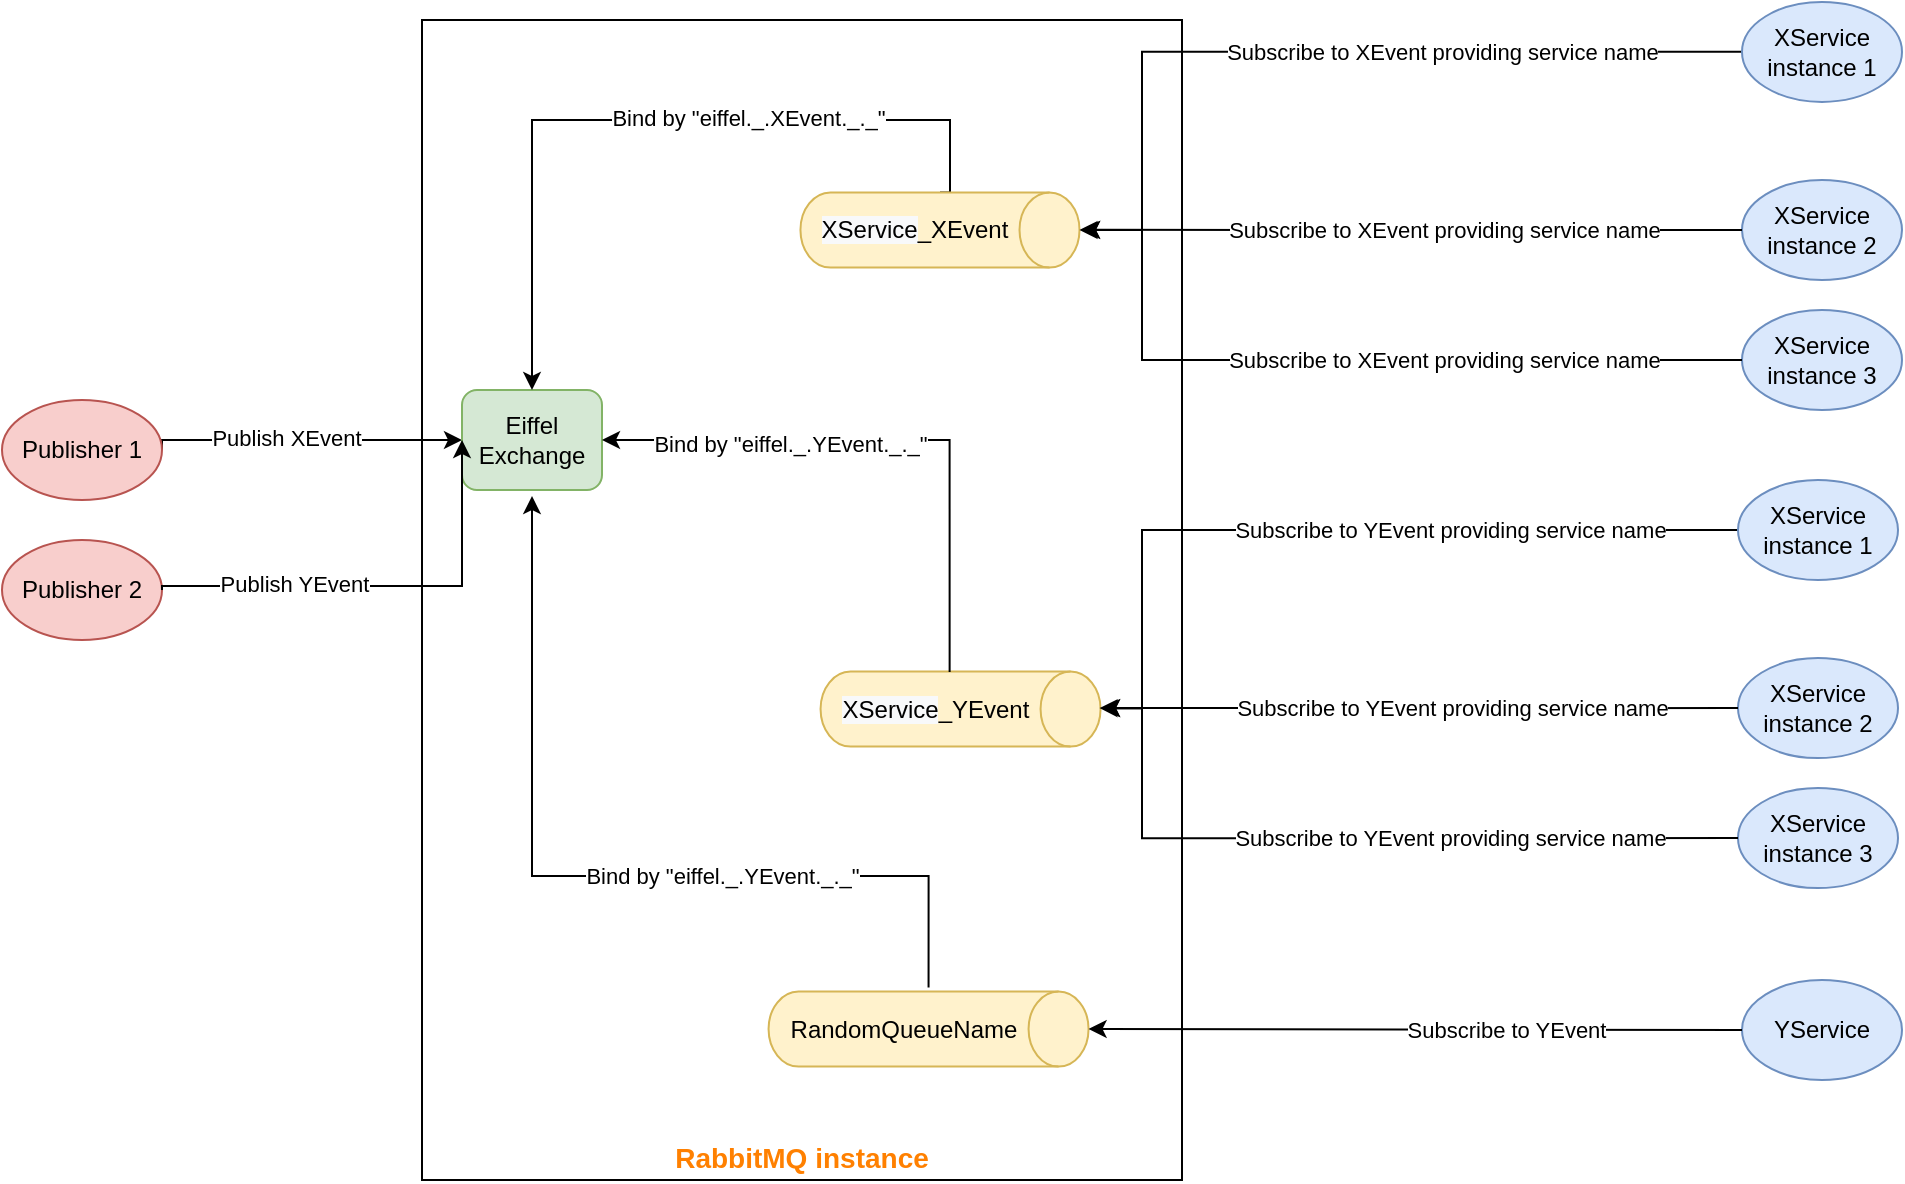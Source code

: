 <mxfile version="15.8.7" type="device"><diagram id="05iHea-AbQ6Qn2fQGLZk" name="Page-1"><mxGraphModel dx="1278" dy="649" grid="1" gridSize="10" guides="1" tooltips="1" connect="1" arrows="1" fold="1" page="1" pageScale="1" pageWidth="1654" pageHeight="1169" math="0" shadow="0"><root><mxCell id="0"/><mxCell id="1" parent="0"/><mxCell id="kfLGV5IMQOkmSiA04BCh-1" value="RabbitMQ instance" style="rounded=0;whiteSpace=wrap;html=1;verticalAlign=bottom;fontStyle=1;fontSize=14;fontColor=#FF8000;" vertex="1" parent="1"><mxGeometry x="300" y="80" width="380" height="580" as="geometry"/></mxCell><mxCell id="kfLGV5IMQOkmSiA04BCh-2" value="" style="edgeStyle=orthogonalEdgeStyle;rounded=0;orthogonalLoop=1;jettySize=auto;html=1;exitX=1;exitY=0.5;exitDx=0;exitDy=0;entryX=0;entryY=0.5;entryDx=0;entryDy=0;" edge="1" parent="1" source="kfLGV5IMQOkmSiA04BCh-4" target="kfLGV5IMQOkmSiA04BCh-5"><mxGeometry relative="1" as="geometry"><Array as="points"><mxPoint x="170" y="290"/><mxPoint x="320" y="290"/></Array></mxGeometry></mxCell><mxCell id="kfLGV5IMQOkmSiA04BCh-3" value="Publish XEvent" style="edgeLabel;html=1;align=center;verticalAlign=middle;resizable=0;points=[];" vertex="1" connectable="0" parent="kfLGV5IMQOkmSiA04BCh-2"><mxGeometry x="-0.141" y="1" relative="1" as="geometry"><mxPoint as="offset"/></mxGeometry></mxCell><mxCell id="kfLGV5IMQOkmSiA04BCh-4" value="Publisher 1" style="ellipse;whiteSpace=wrap;html=1;fillColor=#f8cecc;strokeColor=#b85450;" vertex="1" parent="1"><mxGeometry x="90" y="270" width="80" height="50" as="geometry"/></mxCell><mxCell id="kfLGV5IMQOkmSiA04BCh-5" value="Eiffel Exchange" style="rounded=1;whiteSpace=wrap;html=1;fillColor=#d5e8d4;strokeColor=#82b366;" vertex="1" parent="1"><mxGeometry x="320" y="265" width="70" height="50" as="geometry"/></mxCell><mxCell id="kfLGV5IMQOkmSiA04BCh-6" style="edgeStyle=orthogonalEdgeStyle;rounded=0;orthogonalLoop=1;jettySize=auto;html=1;" edge="1" parent="1" source="kfLGV5IMQOkmSiA04BCh-8"><mxGeometry relative="1" as="geometry"><mxPoint x="630" y="185" as="targetPoint"/><Array as="points"><mxPoint x="660" y="96"/><mxPoint x="660" y="185"/></Array></mxGeometry></mxCell><mxCell id="kfLGV5IMQOkmSiA04BCh-7" value="Subscribe to XEvent providing service name" style="edgeLabel;html=1;align=center;verticalAlign=middle;resizable=0;points=[];" vertex="1" connectable="0" parent="kfLGV5IMQOkmSiA04BCh-6"><mxGeometry x="-0.098" relative="1" as="geometry"><mxPoint x="39" as="offset"/></mxGeometry></mxCell><mxCell id="kfLGV5IMQOkmSiA04BCh-8" value="XService instance 1" style="ellipse;whiteSpace=wrap;html=1;fillColor=#dae8fc;strokeColor=#6c8ebf;" vertex="1" parent="1"><mxGeometry x="960" y="70.94" width="80" height="50" as="geometry"/></mxCell><mxCell id="kfLGV5IMQOkmSiA04BCh-9" value="XService instance 2" style="ellipse;whiteSpace=wrap;html=1;fillColor=#dae8fc;strokeColor=#6c8ebf;" vertex="1" parent="1"><mxGeometry x="960" y="160" width="80" height="50" as="geometry"/></mxCell><mxCell id="kfLGV5IMQOkmSiA04BCh-10" value="XService instance 3" style="ellipse;whiteSpace=wrap;html=1;fillColor=#dae8fc;strokeColor=#6c8ebf;" vertex="1" parent="1"><mxGeometry x="960" y="225" width="80" height="50" as="geometry"/></mxCell><mxCell id="kfLGV5IMQOkmSiA04BCh-11" style="edgeStyle=orthogonalEdgeStyle;rounded=0;orthogonalLoop=1;jettySize=auto;html=1;exitX=0;exitY=0.5;exitDx=0;exitDy=0;exitPerimeter=0;entryX=0.5;entryY=0;entryDx=0;entryDy=0;" edge="1" parent="1" source="kfLGV5IMQOkmSiA04BCh-13" target="kfLGV5IMQOkmSiA04BCh-5"><mxGeometry relative="1" as="geometry"><Array as="points"><mxPoint x="564" y="130"/><mxPoint x="355" y="130"/></Array></mxGeometry></mxCell><mxCell id="kfLGV5IMQOkmSiA04BCh-12" value="Bind by &quot;eiffel._.XEvent._._&quot;" style="edgeLabel;html=1;align=center;verticalAlign=middle;resizable=0;points=[];" vertex="1" connectable="0" parent="kfLGV5IMQOkmSiA04BCh-11"><mxGeometry x="-0.261" y="-1" relative="1" as="geometry"><mxPoint as="offset"/></mxGeometry></mxCell><mxCell id="kfLGV5IMQOkmSiA04BCh-13" value="&lt;span style=&quot;background-color: rgb(248 , 249 , 250)&quot;&gt;XService&lt;/span&gt;_XEvent" style="shape=cylinder3;whiteSpace=wrap;html=1;boundedLbl=1;backgroundOutline=1;size=15;rotation=90;direction=east;perimeter=rectanglePerimeter;verticalAlign=middle;horizontal=0;fillColor=#fff2cc;strokeColor=#d6b656;" vertex="1" parent="1"><mxGeometry x="540.24" y="115.23" width="37.5" height="139.53" as="geometry"/></mxCell><mxCell id="kfLGV5IMQOkmSiA04BCh-14" style="edgeStyle=orthogonalEdgeStyle;rounded=0;orthogonalLoop=1;jettySize=auto;html=1;exitX=0;exitY=0.5;exitDx=0;exitDy=0;" edge="1" parent="1" source="kfLGV5IMQOkmSiA04BCh-9"><mxGeometry relative="1" as="geometry"><mxPoint x="780.0" y="184.867" as="sourcePoint"/><mxPoint x="630.01" y="184.921" as="targetPoint"/></mxGeometry></mxCell><mxCell id="kfLGV5IMQOkmSiA04BCh-15" value="Subscribe to XEvent providing service name" style="edgeLabel;html=1;align=center;verticalAlign=middle;resizable=0;points=[];" vertex="1" connectable="0" parent="kfLGV5IMQOkmSiA04BCh-14"><mxGeometry x="-0.098" relative="1" as="geometry"><mxPoint as="offset"/></mxGeometry></mxCell><mxCell id="kfLGV5IMQOkmSiA04BCh-16" style="edgeStyle=orthogonalEdgeStyle;rounded=0;orthogonalLoop=1;jettySize=auto;html=1;exitX=0;exitY=0.5;exitDx=0;exitDy=0;entryX=0.5;entryY=0;entryDx=0;entryDy=0;entryPerimeter=0;" edge="1" parent="1" source="kfLGV5IMQOkmSiA04BCh-10" target="kfLGV5IMQOkmSiA04BCh-13"><mxGeometry relative="1" as="geometry"><mxPoint x="780" y="245.08" as="sourcePoint"/><mxPoint x="630.01" y="250.009" as="targetPoint"/><Array as="points"><mxPoint x="660" y="250"/><mxPoint x="660" y="185"/></Array></mxGeometry></mxCell><mxCell id="kfLGV5IMQOkmSiA04BCh-17" value="Subscribe to XEvent providing service name" style="edgeLabel;html=1;align=center;verticalAlign=middle;resizable=0;points=[];" vertex="1" connectable="0" parent="kfLGV5IMQOkmSiA04BCh-16"><mxGeometry x="-0.098" relative="1" as="geometry"><mxPoint x="29" as="offset"/></mxGeometry></mxCell><mxCell id="kfLGV5IMQOkmSiA04BCh-18" value="Publisher 2" style="ellipse;whiteSpace=wrap;html=1;fillColor=#f8cecc;strokeColor=#b85450;" vertex="1" parent="1"><mxGeometry x="90" y="340" width="80" height="50" as="geometry"/></mxCell><mxCell id="kfLGV5IMQOkmSiA04BCh-19" value="" style="edgeStyle=orthogonalEdgeStyle;rounded=0;orthogonalLoop=1;jettySize=auto;html=1;exitX=1;exitY=0.5;exitDx=0;exitDy=0;entryX=0;entryY=0.5;entryDx=0;entryDy=0;" edge="1" parent="1" source="kfLGV5IMQOkmSiA04BCh-18" target="kfLGV5IMQOkmSiA04BCh-5"><mxGeometry relative="1" as="geometry"><Array as="points"><mxPoint x="170" y="363"/><mxPoint x="320" y="363"/></Array><mxPoint x="190" y="367.5" as="sourcePoint"/><mxPoint x="340" y="362.5" as="targetPoint"/></mxGeometry></mxCell><mxCell id="kfLGV5IMQOkmSiA04BCh-20" value="Publish YEvent" style="edgeLabel;html=1;align=center;verticalAlign=middle;resizable=0;points=[];" vertex="1" connectable="0" parent="kfLGV5IMQOkmSiA04BCh-19"><mxGeometry x="-0.141" y="1" relative="1" as="geometry"><mxPoint x="-29" as="offset"/></mxGeometry></mxCell><mxCell id="kfLGV5IMQOkmSiA04BCh-21" value="&lt;span style=&quot;background-color: rgb(248 , 249 , 250)&quot;&gt;XService&lt;/span&gt;_YEvent" style="shape=cylinder3;whiteSpace=wrap;html=1;boundedLbl=1;backgroundOutline=1;size=15;rotation=90;direction=east;perimeter=rectanglePerimeter;verticalAlign=middle;horizontal=0;fillColor=#fff2cc;strokeColor=#d6b656;" vertex="1" parent="1"><mxGeometry x="550.53" y="354.53" width="37.5" height="140" as="geometry"/></mxCell><mxCell id="kfLGV5IMQOkmSiA04BCh-22" style="edgeStyle=orthogonalEdgeStyle;rounded=0;orthogonalLoop=1;jettySize=auto;html=1;" edge="1" parent="1" source="kfLGV5IMQOkmSiA04BCh-24"><mxGeometry relative="1" as="geometry"><mxPoint x="640" y="424.06" as="targetPoint"/><Array as="points"><mxPoint x="660" y="335"/><mxPoint x="660" y="424"/></Array></mxGeometry></mxCell><mxCell id="kfLGV5IMQOkmSiA04BCh-23" value="Subscribe to YEvent providing service name" style="edgeLabel;html=1;align=center;verticalAlign=middle;resizable=0;points=[];" vertex="1" connectable="0" parent="kfLGV5IMQOkmSiA04BCh-22"><mxGeometry x="-0.098" relative="1" as="geometry"><mxPoint x="39" as="offset"/></mxGeometry></mxCell><mxCell id="kfLGV5IMQOkmSiA04BCh-24" value="XService instance 1" style="ellipse;whiteSpace=wrap;html=1;fillColor=#dae8fc;strokeColor=#6c8ebf;" vertex="1" parent="1"><mxGeometry x="958" y="310" width="80" height="50" as="geometry"/></mxCell><mxCell id="kfLGV5IMQOkmSiA04BCh-25" value="XService instance 2" style="ellipse;whiteSpace=wrap;html=1;fillColor=#dae8fc;strokeColor=#6c8ebf;" vertex="1" parent="1"><mxGeometry x="958" y="399.06" width="80" height="50" as="geometry"/></mxCell><mxCell id="kfLGV5IMQOkmSiA04BCh-26" value="XService instance 3" style="ellipse;whiteSpace=wrap;html=1;fillColor=#dae8fc;strokeColor=#6c8ebf;" vertex="1" parent="1"><mxGeometry x="958" y="464.06" width="80" height="50" as="geometry"/></mxCell><mxCell id="kfLGV5IMQOkmSiA04BCh-27" style="edgeStyle=orthogonalEdgeStyle;rounded=0;orthogonalLoop=1;jettySize=auto;html=1;exitX=0;exitY=0.5;exitDx=0;exitDy=0;" edge="1" parent="1" source="kfLGV5IMQOkmSiA04BCh-25"><mxGeometry relative="1" as="geometry"><mxPoint x="790.0" y="423.927" as="sourcePoint"/><mxPoint x="640.01" y="423.981" as="targetPoint"/></mxGeometry></mxCell><mxCell id="kfLGV5IMQOkmSiA04BCh-28" value="Subscribe to YEvent providing service name" style="edgeLabel;html=1;align=center;verticalAlign=middle;resizable=0;points=[];" vertex="1" connectable="0" parent="kfLGV5IMQOkmSiA04BCh-27"><mxGeometry x="-0.098" relative="1" as="geometry"><mxPoint as="offset"/></mxGeometry></mxCell><mxCell id="kfLGV5IMQOkmSiA04BCh-29" style="edgeStyle=orthogonalEdgeStyle;rounded=0;orthogonalLoop=1;jettySize=auto;html=1;exitX=0;exitY=0.5;exitDx=0;exitDy=0;entryX=0.5;entryY=0;entryDx=0;entryDy=0;entryPerimeter=0;" edge="1" parent="1" source="kfLGV5IMQOkmSiA04BCh-26"><mxGeometry relative="1" as="geometry"><mxPoint x="790" y="484.14" as="sourcePoint"/><mxPoint x="638.75" y="424.06" as="targetPoint"/><Array as="points"><mxPoint x="660" y="489"/><mxPoint x="660" y="424"/></Array></mxGeometry></mxCell><mxCell id="kfLGV5IMQOkmSiA04BCh-30" value="Subscribe to YEvent providing service name" style="edgeLabel;html=1;align=center;verticalAlign=middle;resizable=0;points=[];" vertex="1" connectable="0" parent="kfLGV5IMQOkmSiA04BCh-29"><mxGeometry x="-0.098" relative="1" as="geometry"><mxPoint x="29" as="offset"/></mxGeometry></mxCell><mxCell id="kfLGV5IMQOkmSiA04BCh-31" style="edgeStyle=orthogonalEdgeStyle;rounded=0;orthogonalLoop=1;jettySize=auto;html=1;exitX=0.006;exitY=0.539;exitDx=0;exitDy=0;exitPerimeter=0;entryX=1;entryY=0.5;entryDx=0;entryDy=0;" edge="1" parent="1" source="kfLGV5IMQOkmSiA04BCh-21" target="kfLGV5IMQOkmSiA04BCh-5"><mxGeometry relative="1" as="geometry"><Array as="points"/><mxPoint x="564.75" y="399.06" as="sourcePoint"/><mxPoint x="380" y="283.28" as="targetPoint"/></mxGeometry></mxCell><mxCell id="kfLGV5IMQOkmSiA04BCh-32" value="Bind by &quot;eiffel._.YEvent._._&quot;" style="edgeLabel;html=1;align=center;verticalAlign=middle;resizable=0;points=[];" vertex="1" connectable="0" parent="kfLGV5IMQOkmSiA04BCh-31"><mxGeometry x="-0.261" y="-1" relative="1" as="geometry"><mxPoint x="-81" y="-7" as="offset"/></mxGeometry></mxCell><mxCell id="kfLGV5IMQOkmSiA04BCh-33" value="RandomQueueName" style="shape=cylinder3;whiteSpace=wrap;html=1;boundedLbl=1;backgroundOutline=1;size=15;rotation=90;direction=east;perimeter=rectanglePerimeter;verticalAlign=middle;horizontal=0;fillColor=#fff2cc;strokeColor=#d6b656;" vertex="1" parent="1"><mxGeometry x="534.53" y="504.53" width="37.5" height="160" as="geometry"/></mxCell><mxCell id="kfLGV5IMQOkmSiA04BCh-34" value="YService" style="ellipse;whiteSpace=wrap;html=1;fillColor=#dae8fc;strokeColor=#6c8ebf;" vertex="1" parent="1"><mxGeometry x="960" y="560" width="80" height="50" as="geometry"/></mxCell><mxCell id="kfLGV5IMQOkmSiA04BCh-35" style="edgeStyle=orthogonalEdgeStyle;rounded=0;orthogonalLoop=1;jettySize=auto;html=1;exitX=0;exitY=0.5;exitDx=0;exitDy=0;entryX=0.5;entryY=0;entryDx=0;entryDy=0;entryPerimeter=0;" edge="1" parent="1" source="kfLGV5IMQOkmSiA04BCh-34" target="kfLGV5IMQOkmSiA04BCh-33"><mxGeometry relative="1" as="geometry"><mxPoint x="939.25" y="579.06" as="sourcePoint"/><mxPoint x="620" y="514.06" as="targetPoint"/><Array as="points"><mxPoint x="633" y="585"/></Array></mxGeometry></mxCell><mxCell id="kfLGV5IMQOkmSiA04BCh-36" value="Subscribe to YEvent" style="edgeLabel;html=1;align=center;verticalAlign=middle;resizable=0;points=[];" vertex="1" connectable="0" parent="kfLGV5IMQOkmSiA04BCh-35"><mxGeometry x="-0.098" relative="1" as="geometry"><mxPoint x="29" as="offset"/></mxGeometry></mxCell><mxCell id="kfLGV5IMQOkmSiA04BCh-37" style="edgeStyle=orthogonalEdgeStyle;rounded=0;orthogonalLoop=1;jettySize=auto;html=1;exitX=0;exitY=0.5;exitDx=0;exitDy=0;exitPerimeter=0;" edge="1" parent="1"><mxGeometry relative="1" as="geometry"><Array as="points"><mxPoint x="553" y="508"/><mxPoint x="355" y="508"/></Array><mxPoint x="553.28" y="563.78" as="sourcePoint"/><mxPoint x="355" y="318" as="targetPoint"/></mxGeometry></mxCell><mxCell id="kfLGV5IMQOkmSiA04BCh-38" value="Bind by &quot;eiffel._.YEvent._._&quot;" style="edgeLabel;html=1;align=center;verticalAlign=middle;resizable=0;points=[];" vertex="1" connectable="0" parent="kfLGV5IMQOkmSiA04BCh-37"><mxGeometry x="-0.261" y="-1" relative="1" as="geometry"><mxPoint x="5" y="1" as="offset"/></mxGeometry></mxCell></root></mxGraphModel></diagram></mxfile>